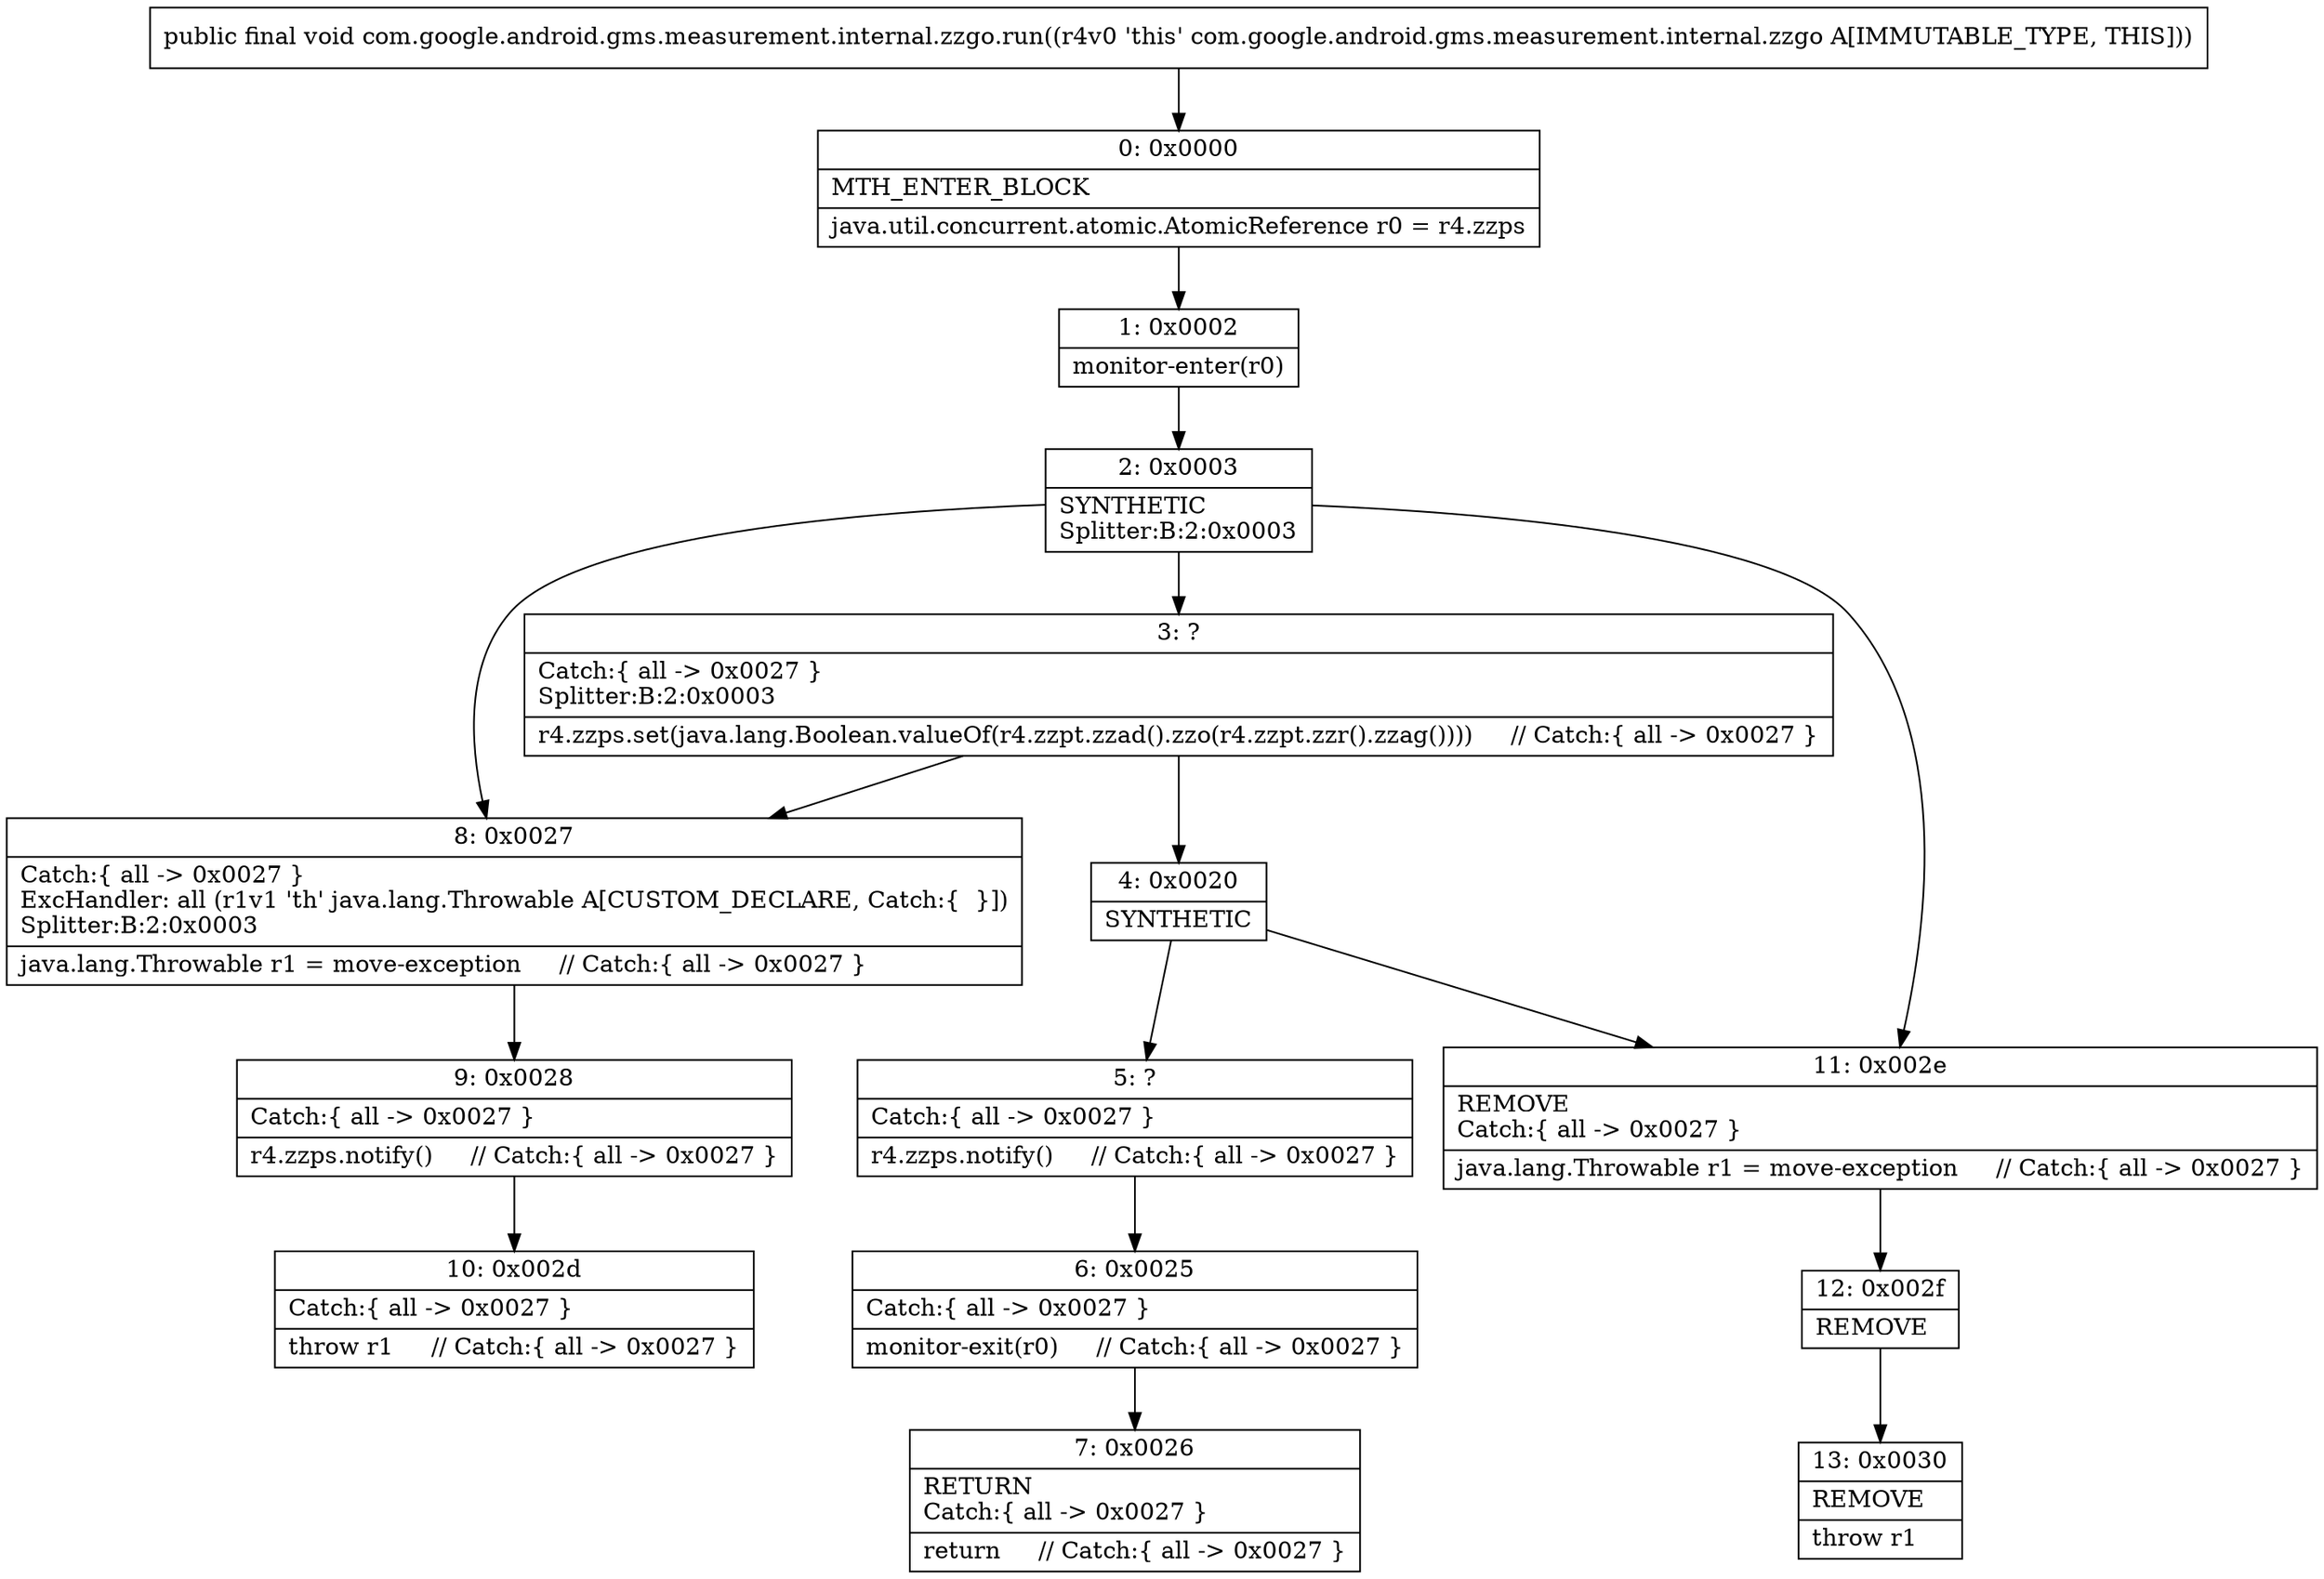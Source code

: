 digraph "CFG forcom.google.android.gms.measurement.internal.zzgo.run()V" {
Node_0 [shape=record,label="{0\:\ 0x0000|MTH_ENTER_BLOCK\l|java.util.concurrent.atomic.AtomicReference r0 = r4.zzps\l}"];
Node_1 [shape=record,label="{1\:\ 0x0002|monitor\-enter(r0)\l}"];
Node_2 [shape=record,label="{2\:\ 0x0003|SYNTHETIC\lSplitter:B:2:0x0003\l}"];
Node_3 [shape=record,label="{3\:\ ?|Catch:\{ all \-\> 0x0027 \}\lSplitter:B:2:0x0003\l|r4.zzps.set(java.lang.Boolean.valueOf(r4.zzpt.zzad().zzo(r4.zzpt.zzr().zzag())))     \/\/ Catch:\{ all \-\> 0x0027 \}\l}"];
Node_4 [shape=record,label="{4\:\ 0x0020|SYNTHETIC\l}"];
Node_5 [shape=record,label="{5\:\ ?|Catch:\{ all \-\> 0x0027 \}\l|r4.zzps.notify()     \/\/ Catch:\{ all \-\> 0x0027 \}\l}"];
Node_6 [shape=record,label="{6\:\ 0x0025|Catch:\{ all \-\> 0x0027 \}\l|monitor\-exit(r0)     \/\/ Catch:\{ all \-\> 0x0027 \}\l}"];
Node_7 [shape=record,label="{7\:\ 0x0026|RETURN\lCatch:\{ all \-\> 0x0027 \}\l|return     \/\/ Catch:\{ all \-\> 0x0027 \}\l}"];
Node_8 [shape=record,label="{8\:\ 0x0027|Catch:\{ all \-\> 0x0027 \}\lExcHandler: all (r1v1 'th' java.lang.Throwable A[CUSTOM_DECLARE, Catch:\{  \}])\lSplitter:B:2:0x0003\l|java.lang.Throwable r1 = move\-exception     \/\/ Catch:\{ all \-\> 0x0027 \}\l}"];
Node_9 [shape=record,label="{9\:\ 0x0028|Catch:\{ all \-\> 0x0027 \}\l|r4.zzps.notify()     \/\/ Catch:\{ all \-\> 0x0027 \}\l}"];
Node_10 [shape=record,label="{10\:\ 0x002d|Catch:\{ all \-\> 0x0027 \}\l|throw r1     \/\/ Catch:\{ all \-\> 0x0027 \}\l}"];
Node_11 [shape=record,label="{11\:\ 0x002e|REMOVE\lCatch:\{ all \-\> 0x0027 \}\l|java.lang.Throwable r1 = move\-exception     \/\/ Catch:\{ all \-\> 0x0027 \}\l}"];
Node_12 [shape=record,label="{12\:\ 0x002f|REMOVE\l}"];
Node_13 [shape=record,label="{13\:\ 0x0030|REMOVE\l|throw r1\l}"];
MethodNode[shape=record,label="{public final void com.google.android.gms.measurement.internal.zzgo.run((r4v0 'this' com.google.android.gms.measurement.internal.zzgo A[IMMUTABLE_TYPE, THIS])) }"];
MethodNode -> Node_0;
Node_0 -> Node_1;
Node_1 -> Node_2;
Node_2 -> Node_3;
Node_2 -> Node_8;
Node_2 -> Node_11;
Node_3 -> Node_4;
Node_3 -> Node_8;
Node_4 -> Node_5;
Node_4 -> Node_11;
Node_5 -> Node_6;
Node_6 -> Node_7;
Node_8 -> Node_9;
Node_9 -> Node_10;
Node_11 -> Node_12;
Node_12 -> Node_13;
}

